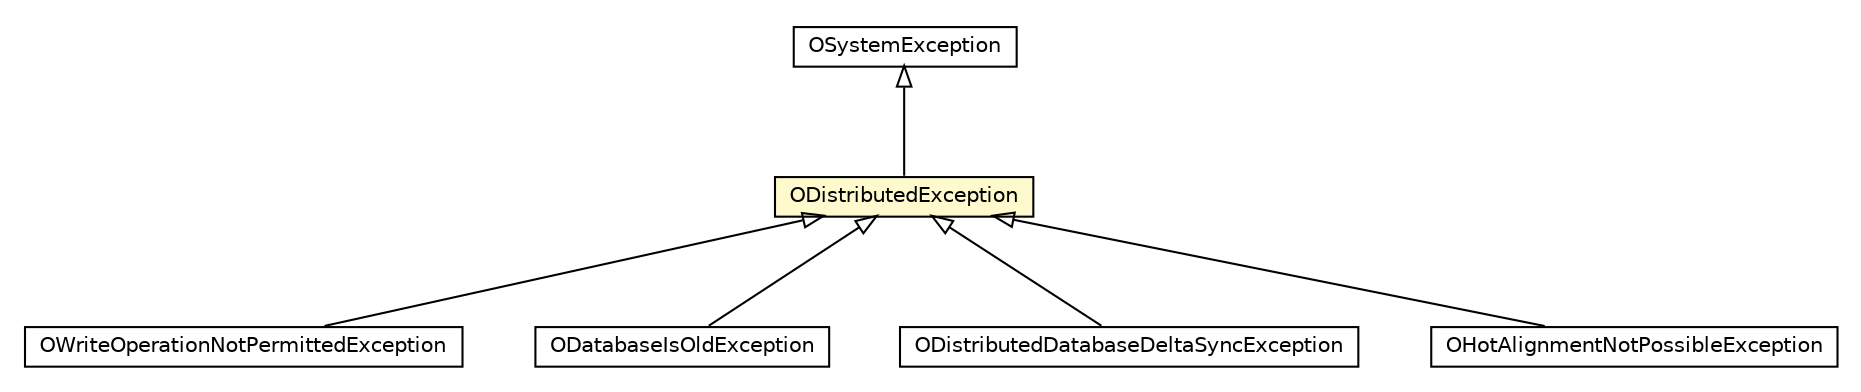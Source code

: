 #!/usr/local/bin/dot
#
# Class diagram 
# Generated by UMLGraph version R5_6-24-gf6e263 (http://www.umlgraph.org/)
#

digraph G {
	edge [fontname="Helvetica",fontsize=10,labelfontname="Helvetica",labelfontsize=10];
	node [fontname="Helvetica",fontsize=10,shape=plaintext];
	nodesep=0.25;
	ranksep=0.5;
	// com.orientechnologies.common.exception.OSystemException
	c1524287 [label=<<table title="com.orientechnologies.common.exception.OSystemException" border="0" cellborder="1" cellspacing="0" cellpadding="2" port="p" href="../../../common/exception/OSystemException.html">
		<tr><td><table border="0" cellspacing="0" cellpadding="1">
<tr><td align="center" balign="center"> OSystemException </td></tr>
		</table></td></tr>
		</table>>, URL="../../../common/exception/OSystemException.html", fontname="Helvetica", fontcolor="black", fontsize=10.0];
	// com.orientechnologies.orient.server.distributed.ODistributedException
	c1525738 [label=<<table title="com.orientechnologies.orient.server.distributed.ODistributedException" border="0" cellborder="1" cellspacing="0" cellpadding="2" port="p" bgcolor="lemonChiffon" href="./ODistributedException.html">
		<tr><td><table border="0" cellspacing="0" cellpadding="1">
<tr><td align="center" balign="center"> ODistributedException </td></tr>
		</table></td></tr>
		</table>>, URL="./ODistributedException.html", fontname="Helvetica", fontcolor="black", fontsize=10.0];
	// com.orientechnologies.orient.server.distributed.OWriteOperationNotPermittedException
	c1525756 [label=<<table title="com.orientechnologies.orient.server.distributed.OWriteOperationNotPermittedException" border="0" cellborder="1" cellspacing="0" cellpadding="2" port="p" href="./OWriteOperationNotPermittedException.html">
		<tr><td><table border="0" cellspacing="0" cellpadding="1">
<tr><td align="center" balign="center"> OWriteOperationNotPermittedException </td></tr>
		</table></td></tr>
		</table>>, URL="./OWriteOperationNotPermittedException.html", fontname="Helvetica", fontcolor="black", fontsize=10.0];
	// com.orientechnologies.orient.server.distributed.task.ODatabaseIsOldException
	c1525771 [label=<<table title="com.orientechnologies.orient.server.distributed.task.ODatabaseIsOldException" border="0" cellborder="1" cellspacing="0" cellpadding="2" port="p" href="./task/ODatabaseIsOldException.html">
		<tr><td><table border="0" cellspacing="0" cellpadding="1">
<tr><td align="center" balign="center"> ODatabaseIsOldException </td></tr>
		</table></td></tr>
		</table>>, URL="./task/ODatabaseIsOldException.html", fontname="Helvetica", fontcolor="black", fontsize=10.0];
	// com.orientechnologies.orient.server.distributed.task.ODistributedDatabaseDeltaSyncException
	c1525778 [label=<<table title="com.orientechnologies.orient.server.distributed.task.ODistributedDatabaseDeltaSyncException" border="0" cellborder="1" cellspacing="0" cellpadding="2" port="p" href="./task/ODistributedDatabaseDeltaSyncException.html">
		<tr><td><table border="0" cellspacing="0" cellpadding="1">
<tr><td align="center" balign="center"> ODistributedDatabaseDeltaSyncException </td></tr>
		</table></td></tr>
		</table>>, URL="./task/ODistributedDatabaseDeltaSyncException.html", fontname="Helvetica", fontcolor="black", fontsize=10.0];
	// com.orientechnologies.orient.server.distributed.impl.OHotAlignmentNotPossibleException
	c1525992 [label=<<table title="com.orientechnologies.orient.server.distributed.impl.OHotAlignmentNotPossibleException" border="0" cellborder="1" cellspacing="0" cellpadding="2" port="p" href="./impl/OHotAlignmentNotPossibleException.html">
		<tr><td><table border="0" cellspacing="0" cellpadding="1">
<tr><td align="center" balign="center"> OHotAlignmentNotPossibleException </td></tr>
		</table></td></tr>
		</table>>, URL="./impl/OHotAlignmentNotPossibleException.html", fontname="Helvetica", fontcolor="black", fontsize=10.0];
	//com.orientechnologies.orient.server.distributed.ODistributedException extends com.orientechnologies.common.exception.OSystemException
	c1524287:p -> c1525738:p [dir=back,arrowtail=empty];
	//com.orientechnologies.orient.server.distributed.OWriteOperationNotPermittedException extends com.orientechnologies.orient.server.distributed.ODistributedException
	c1525738:p -> c1525756:p [dir=back,arrowtail=empty];
	//com.orientechnologies.orient.server.distributed.task.ODatabaseIsOldException extends com.orientechnologies.orient.server.distributed.ODistributedException
	c1525738:p -> c1525771:p [dir=back,arrowtail=empty];
	//com.orientechnologies.orient.server.distributed.task.ODistributedDatabaseDeltaSyncException extends com.orientechnologies.orient.server.distributed.ODistributedException
	c1525738:p -> c1525778:p [dir=back,arrowtail=empty];
	//com.orientechnologies.orient.server.distributed.impl.OHotAlignmentNotPossibleException extends com.orientechnologies.orient.server.distributed.ODistributedException
	c1525738:p -> c1525992:p [dir=back,arrowtail=empty];
}


